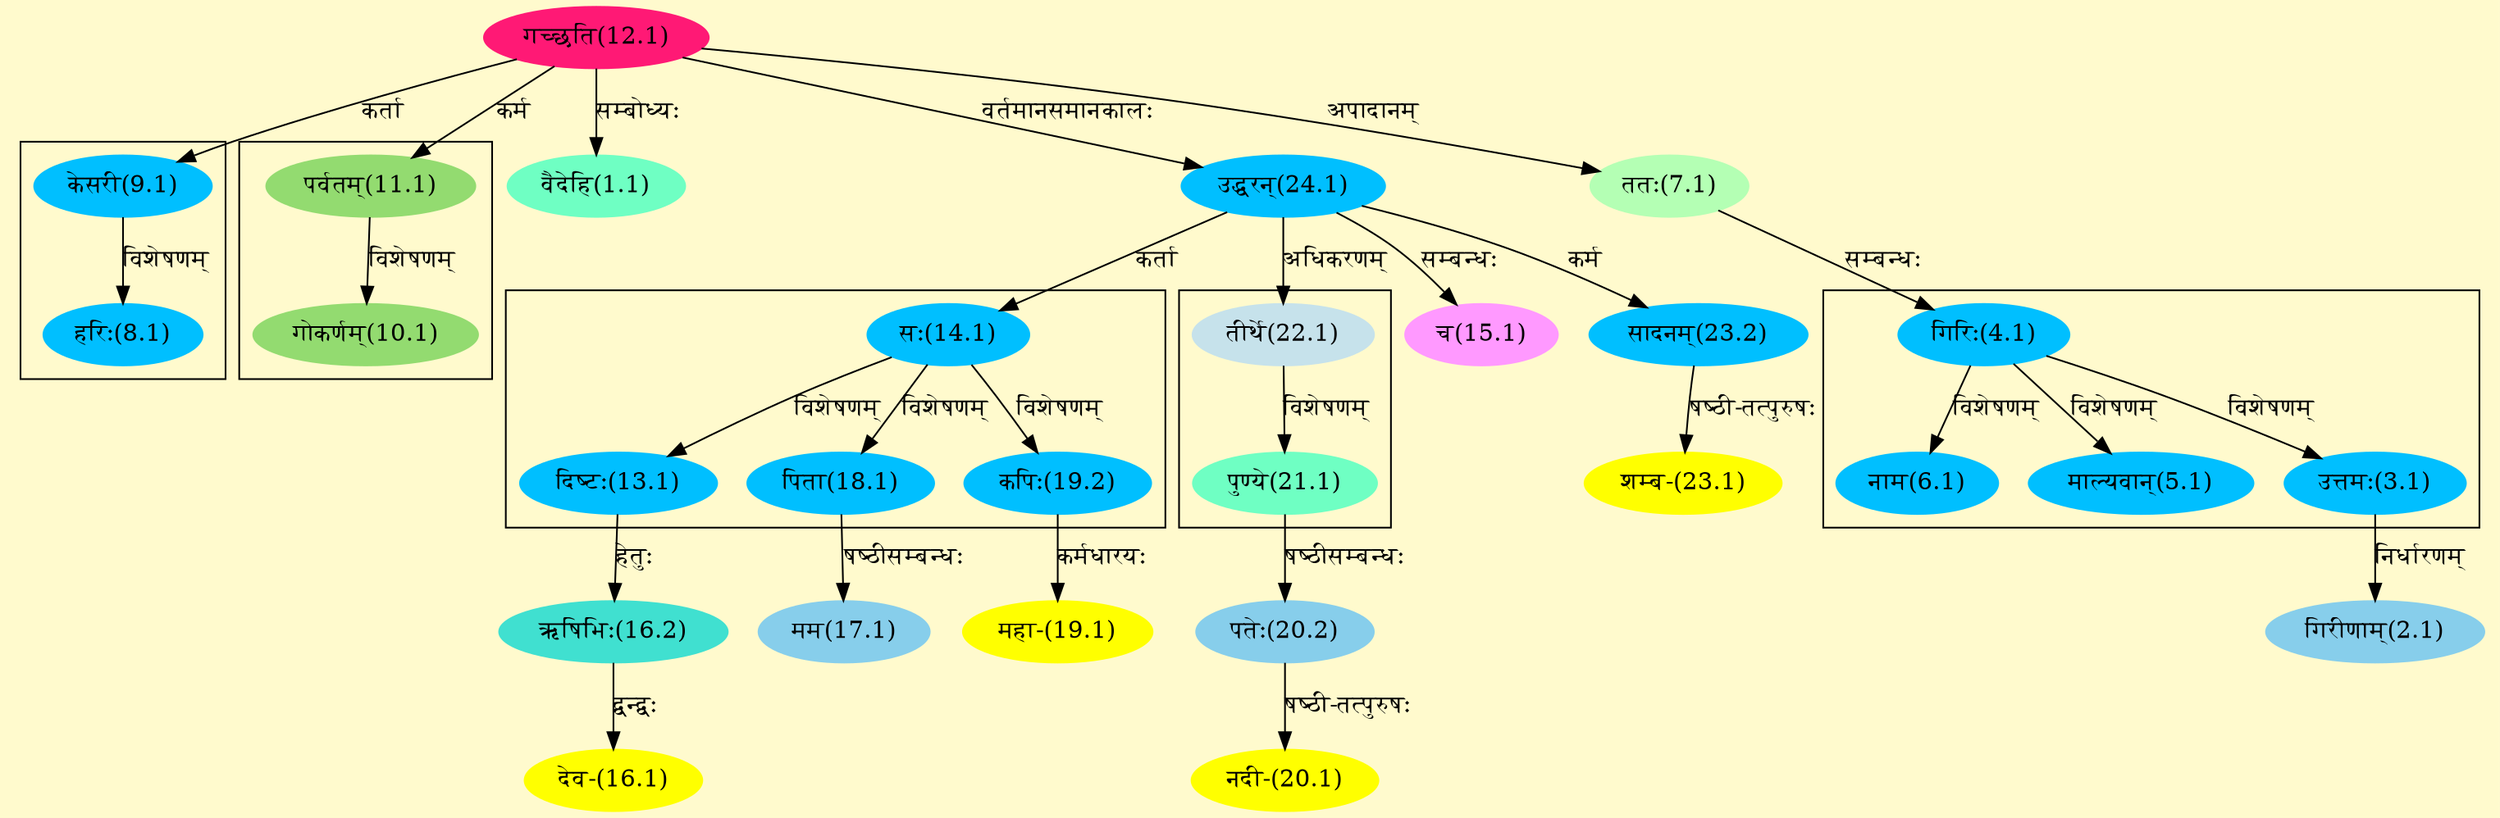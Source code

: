 digraph G{
rankdir=BT;
 compound=true;
 bgcolor="lemonchiffon1";

subgraph cluster_1{
Node3_1 [style=filled, color="#00BFFF" label = "उत्तमः(3.1)"]
Node4_1 [style=filled, color="#00BFFF" label = "गिरिः(4.1)"]
Node5_1 [style=filled, color="#00BFFF" label = "माल्यवान्(5.1)"]
Node6_1 [style=filled, color="#00BFFF" label = "नाम(6.1)"]

}

subgraph cluster_2{
Node8_1 [style=filled, color="#00BFFF" label = "हरिः(8.1)"]
Node9_1 [style=filled, color="#00BFFF" label = "केसरी(9.1)"]

}

subgraph cluster_3{
Node10_1 [style=filled, color="#93DB70" label = "गोकर्णम्(10.1)"]
Node11_1 [style=filled, color="#93DB70" label = "पर्वतम्(11.1)"]

}

subgraph cluster_4{
Node13_1 [style=filled, color="#00BFFF" label = "दिष्टः(13.1)"]
Node14_1 [style=filled, color="#00BFFF" label = "सः(14.1)"]
Node18_1 [style=filled, color="#00BFFF" label = "पिता(18.1)"]
Node19_2 [style=filled, color="#00BFFF" label = "कपिः(19.2)"]

}

subgraph cluster_5{
Node21_1 [style=filled, color="#6FFFC3" label = "पुण्ये(21.1)"]
Node22_1 [style=filled, color="#C6E2EB" label = "तीर्थे(22.1)"]

}
Node1_1 [style=filled, color="#6FFFC3" label = "वैदेहि(1.1)"]
Node12_1 [style=filled, color="#FF1975" label = "गच्छति(12.1)"]
Node2_1 [style=filled, color="#87CEEB" label = "गिरीणाम्(2.1)"]
Node3_1 [style=filled, color="#00BFFF" label = "उत्तमः(3.1)"]
Node4_1 [style=filled, color="#00BFFF" label = "गिरिः(4.1)"]
Node7_1 [style=filled, color="#B4FFB4" label = "ततः(7.1)"]
Node9_1 [style=filled, color="#00BFFF" label = "केसरी(9.1)"]
Node11_1 [style=filled, color="#93DB70" label = "पर्वतम्(11.1)"]
Node [style=filled, color="" label = "()"]
Node14_1 [style=filled, color="#00BFFF" label = "सः(14.1)"]
Node24_1 [style=filled, color="#00BFFF" label = "उद्धरन्(24.1)"]
Node15_1 [style=filled, color="#FF99FF" label = "च(15.1)"]
Node16_1 [style=filled, color="#FFFF00" label = "देव-(16.1)"]
Node16_2 [style=filled, color="#40E0D0" label = "ऋषिभिः(16.2)"]
Node13_1 [style=filled, color="#00BFFF" label = "दिष्टः(13.1)"]
Node17_1 [style=filled, color="#87CEEB" label = "मम(17.1)"]
Node18_1 [style=filled, color="#00BFFF" label = "पिता(18.1)"]
Node19_1 [style=filled, color="#FFFF00" label = "महा-(19.1)"]
Node19_2 [style=filled, color="#00BFFF" label = "कपिः(19.2)"]
Node20_1 [style=filled, color="#FFFF00" label = "नदी-(20.1)"]
Node20_2 [style=filled, color="#87CEEB" label = "पतेः(20.2)"]
Node21_1 [style=filled, color="#6FFFC3" label = "पुण्ये(21.1)"]
Node22_1 [style=filled, color="#C6E2EB" label = "तीर्थे(22.1)"]
Node23_1 [style=filled, color="#FFFF00" label = "शम्ब-(23.1)"]
Node23_2 [style=filled, color="#00BFFF" label = "सादनम्(23.2)"]
/* Start of Relations section */

Node1_1 -> Node12_1 [  label="सम्बोध्यः"  dir="back" ]
Node2_1 -> Node3_1 [  label="निर्धारणम्"  dir="back" ]
Node3_1 -> Node4_1 [  label="विशेषणम्"  dir="back" ]
Node4_1 -> Node7_1 [  label="सम्बन्धः"  dir="back" ]
Node5_1 -> Node4_1 [  label="विशेषणम्"  dir="back" ]
Node6_1 -> Node4_1 [  label="विशेषणम्"  dir="back" ]
Node7_1 -> Node12_1 [  label="अपादानम्"  dir="back" ]
Node8_1 -> Node9_1 [  label="विशेषणम्"  dir="back" ]
Node9_1 -> Node12_1 [  label="कर्ता"  dir="back" ]
Node10_1 -> Node11_1 [  label="विशेषणम्"  dir="back" ]
Node11_1 -> Node12_1 [  label="कर्म"  dir="back" ]
Node13_1 -> Node14_1 [  label="विशेषणम्"  dir="back" ]
Node14_1 -> Node24_1 [  label="कर्ता"  dir="back" ]
Node15_1 -> Node24_1 [  label="सम्बन्धः"  dir="back" ]
Node16_1 -> Node16_2 [  label="द्वन्द्वः"  dir="back" ]
Node16_2 -> Node13_1 [  label="हेतुः"  dir="back" ]
Node17_1 -> Node18_1 [  label="षष्ठीसम्बन्धः"  dir="back" ]
Node18_1 -> Node14_1 [  label="विशेषणम्"  dir="back" ]
Node19_1 -> Node19_2 [  label="कर्मधारयः"  dir="back" ]
Node19_2 -> Node14_1 [  label="विशेषणम्"  dir="back" ]
Node20_1 -> Node20_2 [  label="षष्ठी-तत्पुरुषः"  dir="back" ]
Node20_2 -> Node21_1 [  label="षष्ठीसम्बन्धः"  dir="back" ]
Node21_1 -> Node22_1 [  label="विशेषणम्"  dir="back" ]
Node22_1 -> Node24_1 [  label="अधिकरणम्"  dir="back" ]
Node23_1 -> Node23_2 [  label="षष्ठी-तत्पुरुषः"  dir="back" ]
Node23_2 -> Node24_1 [  label="कर्म"  dir="back" ]
Node24_1 -> Node12_1 [  label="वर्तमानसमानकालः"  dir="back" ]
}
